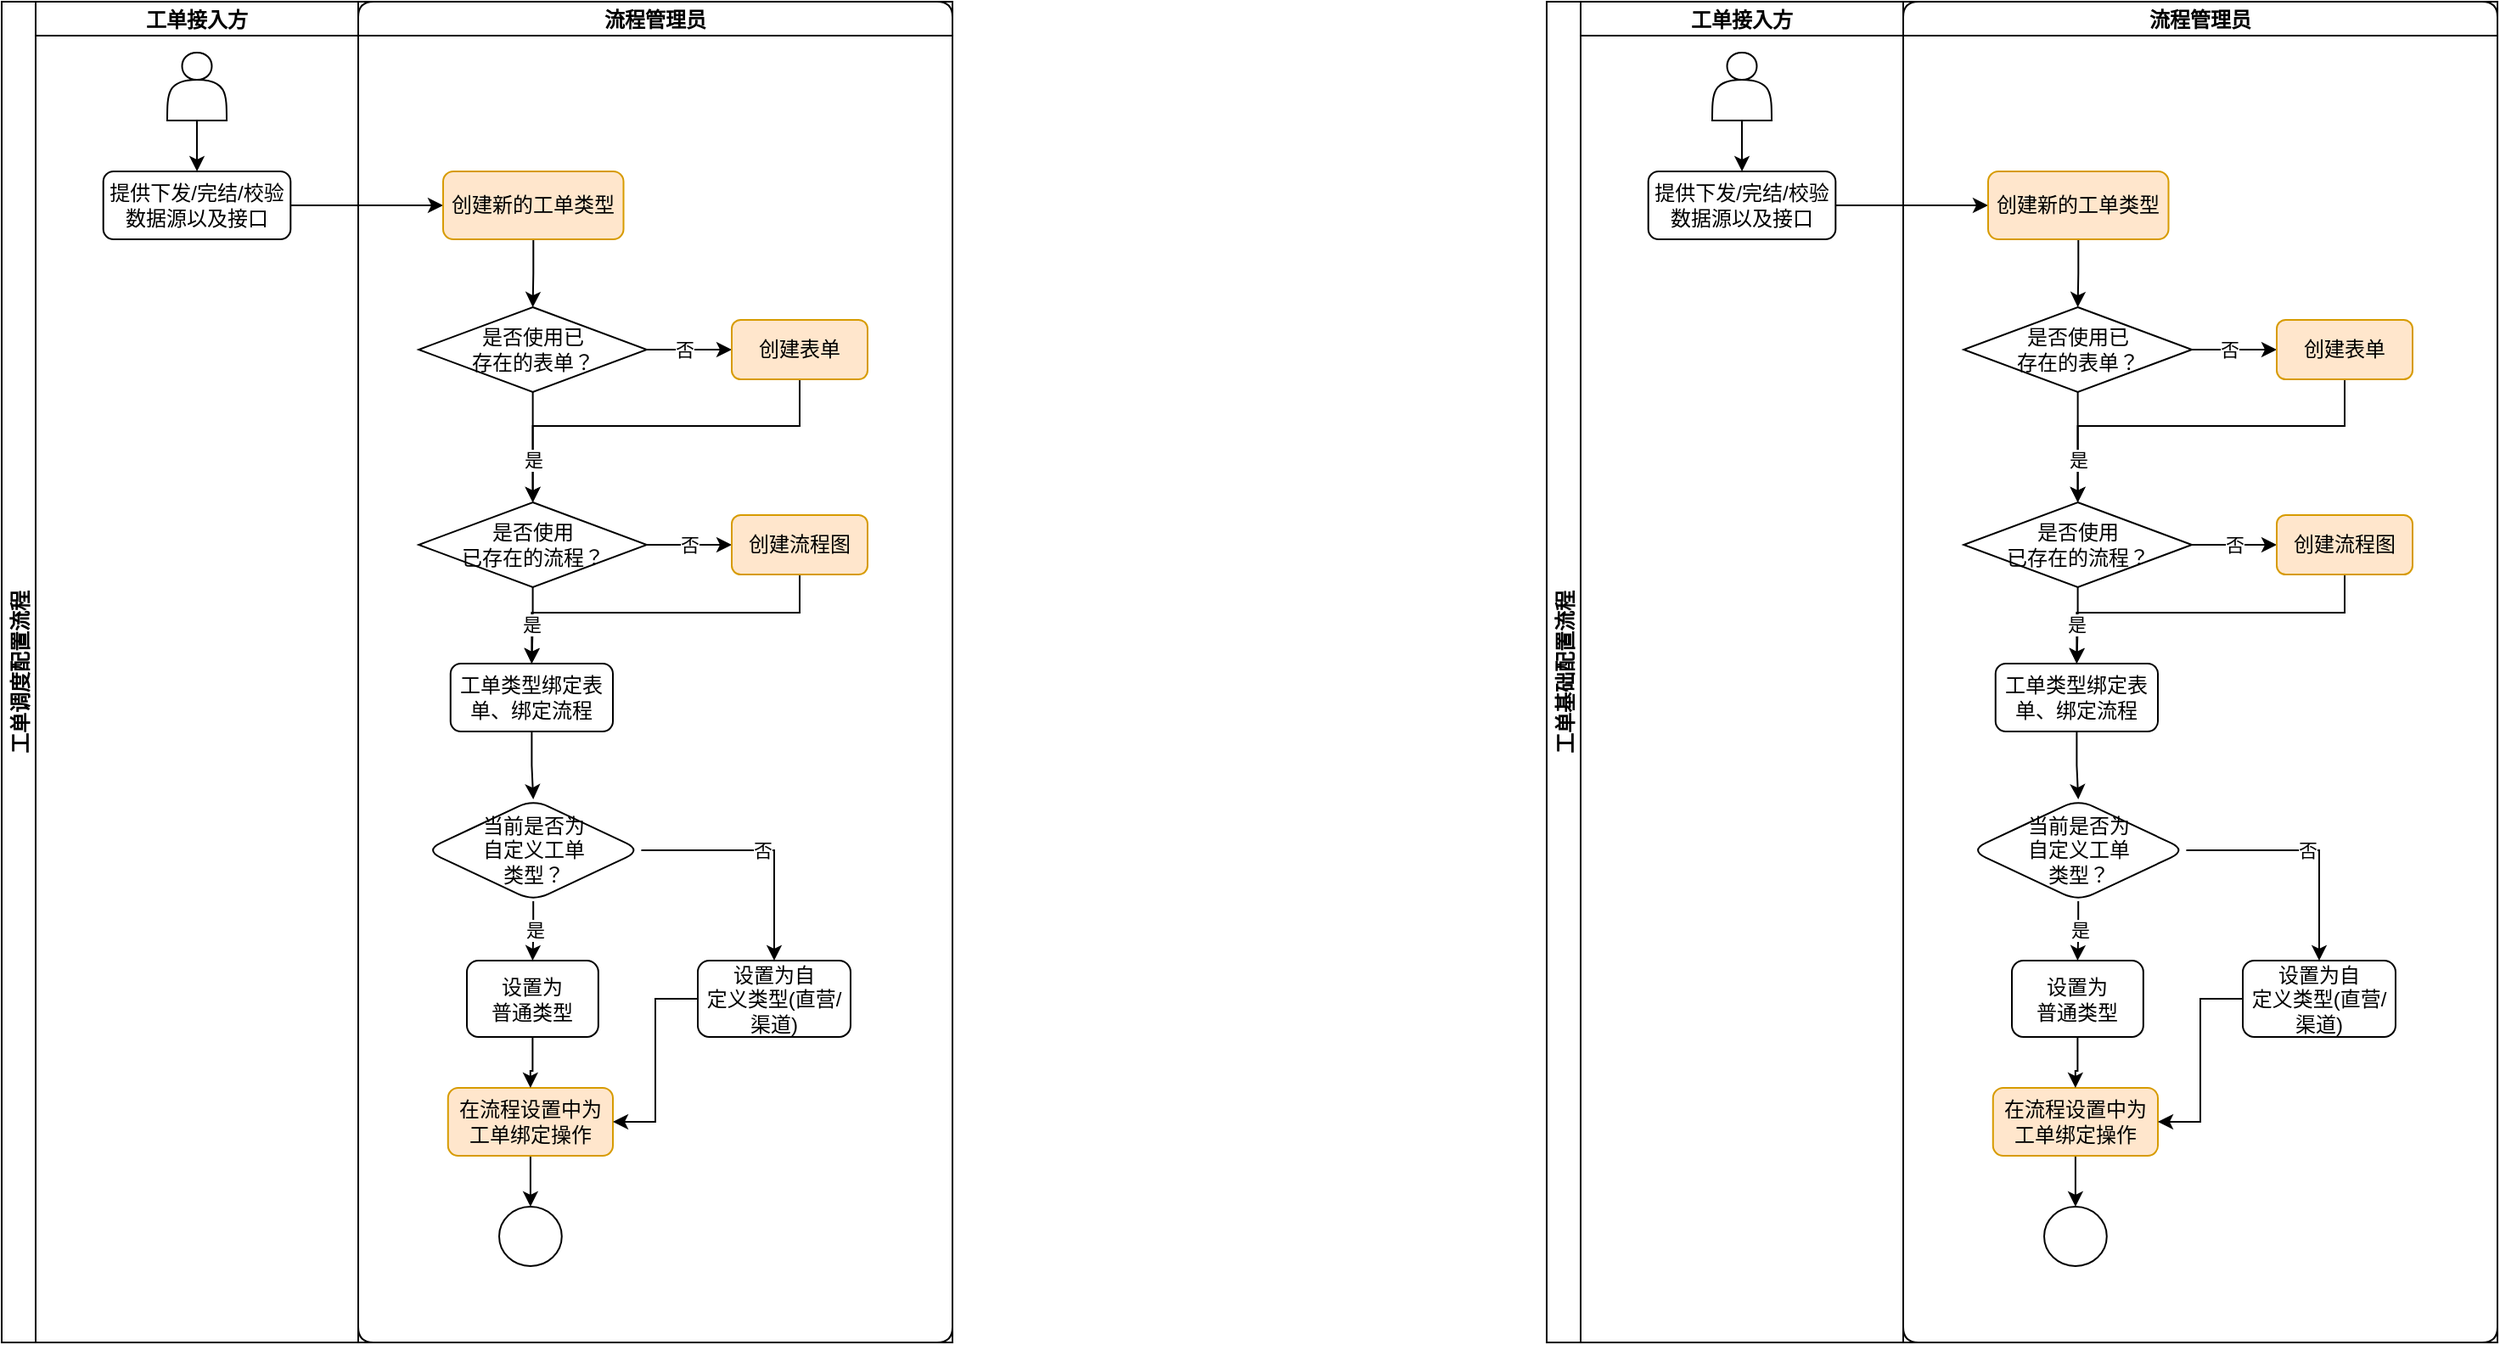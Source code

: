 <mxfile version="21.0.8" type="github">
  <diagram name="第 1 页" id="gxxykPTM1EeHAOy4BDJM">
    <mxGraphModel dx="2562" dy="1120" grid="1" gridSize="10" guides="1" tooltips="1" connect="1" arrows="1" fold="1" page="1" pageScale="1" pageWidth="827" pageHeight="1169" math="0" shadow="0">
      <root>
        <mxCell id="0" />
        <mxCell id="1" parent="0" />
        <mxCell id="7WEZ1o1NPe2onoyEaOFd-10" value="工单调度配置流程" style="swimlane;childLayout=stackLayout;resizeParent=1;resizeParentMax=0;startSize=20;horizontal=0;horizontalStack=1;" vertex="1" parent="1">
          <mxGeometry x="-50" y="120" width="560" height="790" as="geometry">
            <mxRectangle x="140" y="130" width="40" height="140" as="alternateBounds" />
          </mxGeometry>
        </mxCell>
        <mxCell id="7WEZ1o1NPe2onoyEaOFd-11" value="工单接入方" style="swimlane;startSize=20;" vertex="1" parent="7WEZ1o1NPe2onoyEaOFd-10">
          <mxGeometry x="20" width="190" height="790" as="geometry" />
        </mxCell>
        <mxCell id="7WEZ1o1NPe2onoyEaOFd-22" value="" style="edgeStyle=orthogonalEdgeStyle;rounded=0;orthogonalLoop=1;jettySize=auto;html=1;" edge="1" parent="7WEZ1o1NPe2onoyEaOFd-11" source="7WEZ1o1NPe2onoyEaOFd-20" target="7WEZ1o1NPe2onoyEaOFd-21">
          <mxGeometry relative="1" as="geometry" />
        </mxCell>
        <mxCell id="7WEZ1o1NPe2onoyEaOFd-20" value="" style="shape=actor;whiteSpace=wrap;html=1;" vertex="1" parent="7WEZ1o1NPe2onoyEaOFd-11">
          <mxGeometry x="77.5" y="30" width="35" height="40" as="geometry" />
        </mxCell>
        <mxCell id="7WEZ1o1NPe2onoyEaOFd-21" value="提供下发/完结/校验数据源以及接口" style="rounded=1;whiteSpace=wrap;html=1;" vertex="1" parent="7WEZ1o1NPe2onoyEaOFd-11">
          <mxGeometry x="39.85" y="100" width="110.31" height="40" as="geometry" />
        </mxCell>
        <mxCell id="7WEZ1o1NPe2onoyEaOFd-25" style="edgeStyle=orthogonalEdgeStyle;rounded=0;orthogonalLoop=1;jettySize=auto;html=1;" edge="1" parent="7WEZ1o1NPe2onoyEaOFd-10" source="7WEZ1o1NPe2onoyEaOFd-21" target="7WEZ1o1NPe2onoyEaOFd-24">
          <mxGeometry relative="1" as="geometry" />
        </mxCell>
        <mxCell id="7WEZ1o1NPe2onoyEaOFd-12" value="流程管理员" style="swimlane;startSize=20;rounded=1;align=center;" vertex="1" parent="7WEZ1o1NPe2onoyEaOFd-10">
          <mxGeometry x="210" width="350" height="790" as="geometry" />
        </mxCell>
        <mxCell id="7WEZ1o1NPe2onoyEaOFd-28" value="" style="edgeStyle=orthogonalEdgeStyle;rounded=0;orthogonalLoop=1;jettySize=auto;html=1;entryX=0.5;entryY=0;entryDx=0;entryDy=0;" edge="1" parent="7WEZ1o1NPe2onoyEaOFd-12" source="7WEZ1o1NPe2onoyEaOFd-24" target="7WEZ1o1NPe2onoyEaOFd-34">
          <mxGeometry relative="1" as="geometry">
            <mxPoint x="103.125" y="180" as="targetPoint" />
          </mxGeometry>
        </mxCell>
        <mxCell id="7WEZ1o1NPe2onoyEaOFd-24" value="创建新的工单类型" style="rounded=1;whiteSpace=wrap;html=1;fillColor=#ffe6cc;strokeColor=#d79b00;" vertex="1" parent="7WEZ1o1NPe2onoyEaOFd-12">
          <mxGeometry x="50.0" y="100" width="106.25" height="40" as="geometry" />
        </mxCell>
        <mxCell id="7WEZ1o1NPe2onoyEaOFd-38" value="" style="edgeStyle=orthogonalEdgeStyle;rounded=0;orthogonalLoop=1;jettySize=auto;html=1;" edge="1" parent="7WEZ1o1NPe2onoyEaOFd-12" source="7WEZ1o1NPe2onoyEaOFd-34" target="7WEZ1o1NPe2onoyEaOFd-37">
          <mxGeometry relative="1" as="geometry" />
        </mxCell>
        <mxCell id="7WEZ1o1NPe2onoyEaOFd-42" value="否" style="edgeLabel;html=1;align=center;verticalAlign=middle;resizable=0;points=[];" vertex="1" connectable="0" parent="7WEZ1o1NPe2onoyEaOFd-38">
          <mxGeometry x="-0.12" relative="1" as="geometry">
            <mxPoint as="offset" />
          </mxGeometry>
        </mxCell>
        <mxCell id="7WEZ1o1NPe2onoyEaOFd-50" style="edgeStyle=orthogonalEdgeStyle;rounded=0;orthogonalLoop=1;jettySize=auto;html=1;" edge="1" parent="7WEZ1o1NPe2onoyEaOFd-12" source="7WEZ1o1NPe2onoyEaOFd-34" target="7WEZ1o1NPe2onoyEaOFd-35">
          <mxGeometry relative="1" as="geometry" />
        </mxCell>
        <mxCell id="7WEZ1o1NPe2onoyEaOFd-34" value="是否使用已&lt;br&gt;存在的表单？" style="rhombus;whiteSpace=wrap;html=1;" vertex="1" parent="7WEZ1o1NPe2onoyEaOFd-12">
          <mxGeometry x="35.63" y="180" width="134.37" height="50" as="geometry" />
        </mxCell>
        <mxCell id="7WEZ1o1NPe2onoyEaOFd-44" value="否" style="edgeStyle=orthogonalEdgeStyle;rounded=0;orthogonalLoop=1;jettySize=auto;html=1;entryX=0;entryY=0.5;entryDx=0;entryDy=0;entryPerimeter=0;" edge="1" parent="7WEZ1o1NPe2onoyEaOFd-12" source="7WEZ1o1NPe2onoyEaOFd-35" target="7WEZ1o1NPe2onoyEaOFd-45">
          <mxGeometry relative="1" as="geometry">
            <mxPoint x="257.185" y="295" as="targetPoint" />
          </mxGeometry>
        </mxCell>
        <mxCell id="7WEZ1o1NPe2onoyEaOFd-47" value="" style="edgeStyle=orthogonalEdgeStyle;rounded=0;orthogonalLoop=1;jettySize=auto;html=1;" edge="1" parent="7WEZ1o1NPe2onoyEaOFd-12" source="7WEZ1o1NPe2onoyEaOFd-35" target="7WEZ1o1NPe2onoyEaOFd-46">
          <mxGeometry relative="1" as="geometry" />
        </mxCell>
        <mxCell id="7WEZ1o1NPe2onoyEaOFd-35" value="是否使用&lt;br&gt;已存在的流程？" style="rhombus;whiteSpace=wrap;html=1;" vertex="1" parent="7WEZ1o1NPe2onoyEaOFd-12">
          <mxGeometry x="35.63" y="295" width="134.37" height="50" as="geometry" />
        </mxCell>
        <mxCell id="7WEZ1o1NPe2onoyEaOFd-51" style="edgeStyle=orthogonalEdgeStyle;rounded=0;orthogonalLoop=1;jettySize=auto;html=1;entryX=0.5;entryY=0;entryDx=0;entryDy=0;" edge="1" parent="7WEZ1o1NPe2onoyEaOFd-12" source="7WEZ1o1NPe2onoyEaOFd-37" target="7WEZ1o1NPe2onoyEaOFd-35">
          <mxGeometry relative="1" as="geometry">
            <Array as="points">
              <mxPoint x="260" y="250" />
              <mxPoint x="103" y="250" />
            </Array>
          </mxGeometry>
        </mxCell>
        <mxCell id="7WEZ1o1NPe2onoyEaOFd-52" value="是" style="edgeLabel;html=1;align=center;verticalAlign=middle;resizable=0;points=[];" vertex="1" connectable="0" parent="7WEZ1o1NPe2onoyEaOFd-51">
          <mxGeometry x="0.861" y="-1" relative="1" as="geometry">
            <mxPoint x="1" y="-9" as="offset" />
          </mxGeometry>
        </mxCell>
        <mxCell id="7WEZ1o1NPe2onoyEaOFd-37" value="创建表单" style="rounded=1;whiteSpace=wrap;html=1;fillColor=#ffe6cc;strokeColor=#d79b00;" vertex="1" parent="7WEZ1o1NPe2onoyEaOFd-12">
          <mxGeometry x="220" y="187.5" width="80" height="35" as="geometry" />
        </mxCell>
        <mxCell id="7WEZ1o1NPe2onoyEaOFd-48" style="edgeStyle=orthogonalEdgeStyle;rounded=0;orthogonalLoop=1;jettySize=auto;html=1;entryX=0.5;entryY=0;entryDx=0;entryDy=0;" edge="1" parent="7WEZ1o1NPe2onoyEaOFd-12" source="7WEZ1o1NPe2onoyEaOFd-45" target="7WEZ1o1NPe2onoyEaOFd-46">
          <mxGeometry relative="1" as="geometry">
            <Array as="points">
              <mxPoint x="260" y="360" />
              <mxPoint x="103" y="360" />
            </Array>
          </mxGeometry>
        </mxCell>
        <mxCell id="7WEZ1o1NPe2onoyEaOFd-49" value="是" style="edgeLabel;html=1;align=center;verticalAlign=middle;resizable=0;points=[];" vertex="1" connectable="0" parent="7WEZ1o1NPe2onoyEaOFd-48">
          <mxGeometry x="0.782" relative="1" as="geometry">
            <mxPoint as="offset" />
          </mxGeometry>
        </mxCell>
        <mxCell id="7WEZ1o1NPe2onoyEaOFd-45" value="创建流程图" style="rounded=1;whiteSpace=wrap;html=1;fillColor=#ffe6cc;strokeColor=#d79b00;" vertex="1" parent="7WEZ1o1NPe2onoyEaOFd-12">
          <mxGeometry x="220" y="302.5" width="80" height="35" as="geometry" />
        </mxCell>
        <mxCell id="7WEZ1o1NPe2onoyEaOFd-130" value="" style="edgeStyle=orthogonalEdgeStyle;rounded=0;orthogonalLoop=1;jettySize=auto;html=1;" edge="1" parent="7WEZ1o1NPe2onoyEaOFd-12" source="7WEZ1o1NPe2onoyEaOFd-46" target="7WEZ1o1NPe2onoyEaOFd-129">
          <mxGeometry relative="1" as="geometry" />
        </mxCell>
        <mxCell id="7WEZ1o1NPe2onoyEaOFd-46" value="工单类型绑定表单、绑定流程" style="rounded=1;whiteSpace=wrap;html=1;" vertex="1" parent="7WEZ1o1NPe2onoyEaOFd-12">
          <mxGeometry x="54.38" y="390" width="95.62" height="40" as="geometry" />
        </mxCell>
        <mxCell id="7WEZ1o1NPe2onoyEaOFd-128" value="" style="edgeStyle=orthogonalEdgeStyle;rounded=0;orthogonalLoop=1;jettySize=auto;html=1;" edge="1" parent="7WEZ1o1NPe2onoyEaOFd-12" source="7WEZ1o1NPe2onoyEaOFd-61" target="7WEZ1o1NPe2onoyEaOFd-127">
          <mxGeometry relative="1" as="geometry" />
        </mxCell>
        <mxCell id="7WEZ1o1NPe2onoyEaOFd-61" value="在流程设置中为工单绑定操作" style="whiteSpace=wrap;html=1;rounded=1;fillColor=#ffe6cc;strokeColor=#d79b00;" vertex="1" parent="7WEZ1o1NPe2onoyEaOFd-12">
          <mxGeometry x="52.89" y="640" width="97.11" height="40" as="geometry" />
        </mxCell>
        <mxCell id="7WEZ1o1NPe2onoyEaOFd-127" value="" style="ellipse;whiteSpace=wrap;html=1;rounded=1;" vertex="1" parent="7WEZ1o1NPe2onoyEaOFd-12">
          <mxGeometry x="83.01" y="710" width="36.88" height="35" as="geometry" />
        </mxCell>
        <mxCell id="7WEZ1o1NPe2onoyEaOFd-132" value="" style="edgeStyle=orthogonalEdgeStyle;rounded=0;orthogonalLoop=1;jettySize=auto;html=1;" edge="1" parent="7WEZ1o1NPe2onoyEaOFd-12" source="7WEZ1o1NPe2onoyEaOFd-129" target="7WEZ1o1NPe2onoyEaOFd-131">
          <mxGeometry relative="1" as="geometry" />
        </mxCell>
        <mxCell id="7WEZ1o1NPe2onoyEaOFd-137" value="否" style="edgeLabel;html=1;align=center;verticalAlign=middle;resizable=0;points=[];" vertex="1" connectable="0" parent="7WEZ1o1NPe2onoyEaOFd-132">
          <mxGeometry x="-0.011" relative="1" as="geometry">
            <mxPoint as="offset" />
          </mxGeometry>
        </mxCell>
        <mxCell id="7WEZ1o1NPe2onoyEaOFd-135" value="" style="edgeStyle=orthogonalEdgeStyle;rounded=0;orthogonalLoop=1;jettySize=auto;html=1;" edge="1" parent="7WEZ1o1NPe2onoyEaOFd-12" source="7WEZ1o1NPe2onoyEaOFd-129" target="7WEZ1o1NPe2onoyEaOFd-134">
          <mxGeometry relative="1" as="geometry" />
        </mxCell>
        <mxCell id="7WEZ1o1NPe2onoyEaOFd-136" value="是" style="edgeLabel;html=1;align=center;verticalAlign=middle;resizable=0;points=[];" vertex="1" connectable="0" parent="7WEZ1o1NPe2onoyEaOFd-135">
          <mxGeometry x="-0.235" y="1" relative="1" as="geometry">
            <mxPoint y="3" as="offset" />
          </mxGeometry>
        </mxCell>
        <mxCell id="7WEZ1o1NPe2onoyEaOFd-129" value="当前是否为&lt;br&gt;自定义工单&lt;br&gt;类型？" style="rhombus;whiteSpace=wrap;html=1;rounded=1;" vertex="1" parent="7WEZ1o1NPe2onoyEaOFd-12">
          <mxGeometry x="39.53" y="470" width="127.19" height="60" as="geometry" />
        </mxCell>
        <mxCell id="7WEZ1o1NPe2onoyEaOFd-140" style="edgeStyle=orthogonalEdgeStyle;rounded=0;orthogonalLoop=1;jettySize=auto;html=1;entryX=1;entryY=0.5;entryDx=0;entryDy=0;" edge="1" parent="7WEZ1o1NPe2onoyEaOFd-12" source="7WEZ1o1NPe2onoyEaOFd-131" target="7WEZ1o1NPe2onoyEaOFd-61">
          <mxGeometry relative="1" as="geometry" />
        </mxCell>
        <mxCell id="7WEZ1o1NPe2onoyEaOFd-131" value="设置为自&lt;br&gt;定义类型(直营/渠道)" style="whiteSpace=wrap;html=1;rounded=1;" vertex="1" parent="7WEZ1o1NPe2onoyEaOFd-12">
          <mxGeometry x="200" y="565" width="89.99" height="45" as="geometry" />
        </mxCell>
        <mxCell id="7WEZ1o1NPe2onoyEaOFd-138" style="edgeStyle=orthogonalEdgeStyle;rounded=0;orthogonalLoop=1;jettySize=auto;html=1;entryX=0.5;entryY=0;entryDx=0;entryDy=0;" edge="1" parent="7WEZ1o1NPe2onoyEaOFd-12" source="7WEZ1o1NPe2onoyEaOFd-134" target="7WEZ1o1NPe2onoyEaOFd-61">
          <mxGeometry relative="1" as="geometry" />
        </mxCell>
        <mxCell id="7WEZ1o1NPe2onoyEaOFd-134" value="设置为&lt;br&gt;普通类型" style="whiteSpace=wrap;html=1;rounded=1;" vertex="1" parent="7WEZ1o1NPe2onoyEaOFd-12">
          <mxGeometry x="64" y="565" width="77.42" height="45" as="geometry" />
        </mxCell>
        <mxCell id="7WEZ1o1NPe2onoyEaOFd-183" value="工单基础配置流程" style="swimlane;childLayout=stackLayout;resizeParent=1;resizeParentMax=0;startSize=20;horizontal=0;horizontalStack=1;" vertex="1" parent="1">
          <mxGeometry x="860" y="120" width="560" height="790" as="geometry">
            <mxRectangle x="140" y="130" width="40" height="140" as="alternateBounds" />
          </mxGeometry>
        </mxCell>
        <mxCell id="7WEZ1o1NPe2onoyEaOFd-184" value="工单接入方" style="swimlane;startSize=20;" vertex="1" parent="7WEZ1o1NPe2onoyEaOFd-183">
          <mxGeometry x="20" width="190" height="790" as="geometry" />
        </mxCell>
        <mxCell id="7WEZ1o1NPe2onoyEaOFd-185" value="" style="edgeStyle=orthogonalEdgeStyle;rounded=0;orthogonalLoop=1;jettySize=auto;html=1;" edge="1" parent="7WEZ1o1NPe2onoyEaOFd-184" source="7WEZ1o1NPe2onoyEaOFd-186" target="7WEZ1o1NPe2onoyEaOFd-187">
          <mxGeometry relative="1" as="geometry" />
        </mxCell>
        <mxCell id="7WEZ1o1NPe2onoyEaOFd-186" value="" style="shape=actor;whiteSpace=wrap;html=1;" vertex="1" parent="7WEZ1o1NPe2onoyEaOFd-184">
          <mxGeometry x="77.5" y="30" width="35" height="40" as="geometry" />
        </mxCell>
        <mxCell id="7WEZ1o1NPe2onoyEaOFd-187" value="提供下发/完结/校验数据源以及接口" style="rounded=1;whiteSpace=wrap;html=1;" vertex="1" parent="7WEZ1o1NPe2onoyEaOFd-184">
          <mxGeometry x="39.85" y="100" width="110.31" height="40" as="geometry" />
        </mxCell>
        <mxCell id="7WEZ1o1NPe2onoyEaOFd-188" style="edgeStyle=orthogonalEdgeStyle;rounded=0;orthogonalLoop=1;jettySize=auto;html=1;" edge="1" parent="7WEZ1o1NPe2onoyEaOFd-183" source="7WEZ1o1NPe2onoyEaOFd-187" target="7WEZ1o1NPe2onoyEaOFd-191">
          <mxGeometry relative="1" as="geometry" />
        </mxCell>
        <mxCell id="7WEZ1o1NPe2onoyEaOFd-189" value="流程管理员" style="swimlane;startSize=20;rounded=1;align=center;" vertex="1" parent="7WEZ1o1NPe2onoyEaOFd-183">
          <mxGeometry x="210" width="350" height="790" as="geometry" />
        </mxCell>
        <mxCell id="7WEZ1o1NPe2onoyEaOFd-190" value="" style="edgeStyle=orthogonalEdgeStyle;rounded=0;orthogonalLoop=1;jettySize=auto;html=1;entryX=0.5;entryY=0;entryDx=0;entryDy=0;" edge="1" parent="7WEZ1o1NPe2onoyEaOFd-189" source="7WEZ1o1NPe2onoyEaOFd-191" target="7WEZ1o1NPe2onoyEaOFd-195">
          <mxGeometry relative="1" as="geometry">
            <mxPoint x="103.125" y="180" as="targetPoint" />
          </mxGeometry>
        </mxCell>
        <mxCell id="7WEZ1o1NPe2onoyEaOFd-191" value="创建新的工单类型" style="rounded=1;whiteSpace=wrap;html=1;fillColor=#ffe6cc;strokeColor=#d79b00;" vertex="1" parent="7WEZ1o1NPe2onoyEaOFd-189">
          <mxGeometry x="50.0" y="100" width="106.25" height="40" as="geometry" />
        </mxCell>
        <mxCell id="7WEZ1o1NPe2onoyEaOFd-192" value="" style="edgeStyle=orthogonalEdgeStyle;rounded=0;orthogonalLoop=1;jettySize=auto;html=1;" edge="1" parent="7WEZ1o1NPe2onoyEaOFd-189" source="7WEZ1o1NPe2onoyEaOFd-195" target="7WEZ1o1NPe2onoyEaOFd-201">
          <mxGeometry relative="1" as="geometry" />
        </mxCell>
        <mxCell id="7WEZ1o1NPe2onoyEaOFd-193" value="否" style="edgeLabel;html=1;align=center;verticalAlign=middle;resizable=0;points=[];" vertex="1" connectable="0" parent="7WEZ1o1NPe2onoyEaOFd-192">
          <mxGeometry x="-0.12" relative="1" as="geometry">
            <mxPoint as="offset" />
          </mxGeometry>
        </mxCell>
        <mxCell id="7WEZ1o1NPe2onoyEaOFd-194" style="edgeStyle=orthogonalEdgeStyle;rounded=0;orthogonalLoop=1;jettySize=auto;html=1;" edge="1" parent="7WEZ1o1NPe2onoyEaOFd-189" source="7WEZ1o1NPe2onoyEaOFd-195" target="7WEZ1o1NPe2onoyEaOFd-198">
          <mxGeometry relative="1" as="geometry" />
        </mxCell>
        <mxCell id="7WEZ1o1NPe2onoyEaOFd-195" value="是否使用已&lt;br&gt;存在的表单？" style="rhombus;whiteSpace=wrap;html=1;" vertex="1" parent="7WEZ1o1NPe2onoyEaOFd-189">
          <mxGeometry x="35.63" y="180" width="134.37" height="50" as="geometry" />
        </mxCell>
        <mxCell id="7WEZ1o1NPe2onoyEaOFd-196" value="否" style="edgeStyle=orthogonalEdgeStyle;rounded=0;orthogonalLoop=1;jettySize=auto;html=1;entryX=0;entryY=0.5;entryDx=0;entryDy=0;entryPerimeter=0;" edge="1" parent="7WEZ1o1NPe2onoyEaOFd-189" source="7WEZ1o1NPe2onoyEaOFd-198" target="7WEZ1o1NPe2onoyEaOFd-204">
          <mxGeometry relative="1" as="geometry">
            <mxPoint x="257.185" y="295" as="targetPoint" />
          </mxGeometry>
        </mxCell>
        <mxCell id="7WEZ1o1NPe2onoyEaOFd-197" value="" style="edgeStyle=orthogonalEdgeStyle;rounded=0;orthogonalLoop=1;jettySize=auto;html=1;" edge="1" parent="7WEZ1o1NPe2onoyEaOFd-189" source="7WEZ1o1NPe2onoyEaOFd-198" target="7WEZ1o1NPe2onoyEaOFd-206">
          <mxGeometry relative="1" as="geometry" />
        </mxCell>
        <mxCell id="7WEZ1o1NPe2onoyEaOFd-198" value="是否使用&lt;br&gt;已存在的流程？" style="rhombus;whiteSpace=wrap;html=1;" vertex="1" parent="7WEZ1o1NPe2onoyEaOFd-189">
          <mxGeometry x="35.63" y="295" width="134.37" height="50" as="geometry" />
        </mxCell>
        <mxCell id="7WEZ1o1NPe2onoyEaOFd-199" style="edgeStyle=orthogonalEdgeStyle;rounded=0;orthogonalLoop=1;jettySize=auto;html=1;entryX=0.5;entryY=0;entryDx=0;entryDy=0;" edge="1" parent="7WEZ1o1NPe2onoyEaOFd-189" source="7WEZ1o1NPe2onoyEaOFd-201" target="7WEZ1o1NPe2onoyEaOFd-198">
          <mxGeometry relative="1" as="geometry">
            <Array as="points">
              <mxPoint x="260" y="250" />
              <mxPoint x="103" y="250" />
            </Array>
          </mxGeometry>
        </mxCell>
        <mxCell id="7WEZ1o1NPe2onoyEaOFd-200" value="是" style="edgeLabel;html=1;align=center;verticalAlign=middle;resizable=0;points=[];" vertex="1" connectable="0" parent="7WEZ1o1NPe2onoyEaOFd-199">
          <mxGeometry x="0.861" y="-1" relative="1" as="geometry">
            <mxPoint x="1" y="-9" as="offset" />
          </mxGeometry>
        </mxCell>
        <mxCell id="7WEZ1o1NPe2onoyEaOFd-201" value="创建表单" style="rounded=1;whiteSpace=wrap;html=1;fillColor=#ffe6cc;strokeColor=#d79b00;" vertex="1" parent="7WEZ1o1NPe2onoyEaOFd-189">
          <mxGeometry x="220" y="187.5" width="80" height="35" as="geometry" />
        </mxCell>
        <mxCell id="7WEZ1o1NPe2onoyEaOFd-202" style="edgeStyle=orthogonalEdgeStyle;rounded=0;orthogonalLoop=1;jettySize=auto;html=1;entryX=0.5;entryY=0;entryDx=0;entryDy=0;" edge="1" parent="7WEZ1o1NPe2onoyEaOFd-189" source="7WEZ1o1NPe2onoyEaOFd-204" target="7WEZ1o1NPe2onoyEaOFd-206">
          <mxGeometry relative="1" as="geometry">
            <Array as="points">
              <mxPoint x="260" y="360" />
              <mxPoint x="103" y="360" />
            </Array>
          </mxGeometry>
        </mxCell>
        <mxCell id="7WEZ1o1NPe2onoyEaOFd-203" value="是" style="edgeLabel;html=1;align=center;verticalAlign=middle;resizable=0;points=[];" vertex="1" connectable="0" parent="7WEZ1o1NPe2onoyEaOFd-202">
          <mxGeometry x="0.782" relative="1" as="geometry">
            <mxPoint as="offset" />
          </mxGeometry>
        </mxCell>
        <mxCell id="7WEZ1o1NPe2onoyEaOFd-204" value="创建流程图" style="rounded=1;whiteSpace=wrap;html=1;fillColor=#ffe6cc;strokeColor=#d79b00;" vertex="1" parent="7WEZ1o1NPe2onoyEaOFd-189">
          <mxGeometry x="220" y="302.5" width="80" height="35" as="geometry" />
        </mxCell>
        <mxCell id="7WEZ1o1NPe2onoyEaOFd-205" value="" style="edgeStyle=orthogonalEdgeStyle;rounded=0;orthogonalLoop=1;jettySize=auto;html=1;" edge="1" parent="7WEZ1o1NPe2onoyEaOFd-189" source="7WEZ1o1NPe2onoyEaOFd-206" target="7WEZ1o1NPe2onoyEaOFd-214">
          <mxGeometry relative="1" as="geometry" />
        </mxCell>
        <mxCell id="7WEZ1o1NPe2onoyEaOFd-206" value="工单类型绑定表单、绑定流程" style="rounded=1;whiteSpace=wrap;html=1;" vertex="1" parent="7WEZ1o1NPe2onoyEaOFd-189">
          <mxGeometry x="54.38" y="390" width="95.62" height="40" as="geometry" />
        </mxCell>
        <mxCell id="7WEZ1o1NPe2onoyEaOFd-207" value="" style="edgeStyle=orthogonalEdgeStyle;rounded=0;orthogonalLoop=1;jettySize=auto;html=1;" edge="1" parent="7WEZ1o1NPe2onoyEaOFd-189" source="7WEZ1o1NPe2onoyEaOFd-208" target="7WEZ1o1NPe2onoyEaOFd-209">
          <mxGeometry relative="1" as="geometry" />
        </mxCell>
        <mxCell id="7WEZ1o1NPe2onoyEaOFd-208" value="在流程设置中为工单绑定操作" style="whiteSpace=wrap;html=1;rounded=1;fillColor=#ffe6cc;strokeColor=#d79b00;" vertex="1" parent="7WEZ1o1NPe2onoyEaOFd-189">
          <mxGeometry x="52.89" y="640" width="97.11" height="40" as="geometry" />
        </mxCell>
        <mxCell id="7WEZ1o1NPe2onoyEaOFd-209" value="" style="ellipse;whiteSpace=wrap;html=1;rounded=1;" vertex="1" parent="7WEZ1o1NPe2onoyEaOFd-189">
          <mxGeometry x="83.01" y="710" width="36.88" height="35" as="geometry" />
        </mxCell>
        <mxCell id="7WEZ1o1NPe2onoyEaOFd-210" value="" style="edgeStyle=orthogonalEdgeStyle;rounded=0;orthogonalLoop=1;jettySize=auto;html=1;" edge="1" parent="7WEZ1o1NPe2onoyEaOFd-189" source="7WEZ1o1NPe2onoyEaOFd-214" target="7WEZ1o1NPe2onoyEaOFd-216">
          <mxGeometry relative="1" as="geometry" />
        </mxCell>
        <mxCell id="7WEZ1o1NPe2onoyEaOFd-211" value="否" style="edgeLabel;html=1;align=center;verticalAlign=middle;resizable=0;points=[];" vertex="1" connectable="0" parent="7WEZ1o1NPe2onoyEaOFd-210">
          <mxGeometry x="-0.011" relative="1" as="geometry">
            <mxPoint as="offset" />
          </mxGeometry>
        </mxCell>
        <mxCell id="7WEZ1o1NPe2onoyEaOFd-212" value="" style="edgeStyle=orthogonalEdgeStyle;rounded=0;orthogonalLoop=1;jettySize=auto;html=1;" edge="1" parent="7WEZ1o1NPe2onoyEaOFd-189" source="7WEZ1o1NPe2onoyEaOFd-214" target="7WEZ1o1NPe2onoyEaOFd-218">
          <mxGeometry relative="1" as="geometry" />
        </mxCell>
        <mxCell id="7WEZ1o1NPe2onoyEaOFd-213" value="是" style="edgeLabel;html=1;align=center;verticalAlign=middle;resizable=0;points=[];" vertex="1" connectable="0" parent="7WEZ1o1NPe2onoyEaOFd-212">
          <mxGeometry x="-0.235" y="1" relative="1" as="geometry">
            <mxPoint y="3" as="offset" />
          </mxGeometry>
        </mxCell>
        <mxCell id="7WEZ1o1NPe2onoyEaOFd-214" value="当前是否为&lt;br&gt;自定义工单&lt;br&gt;类型？" style="rhombus;whiteSpace=wrap;html=1;rounded=1;" vertex="1" parent="7WEZ1o1NPe2onoyEaOFd-189">
          <mxGeometry x="39.53" y="470" width="127.19" height="60" as="geometry" />
        </mxCell>
        <mxCell id="7WEZ1o1NPe2onoyEaOFd-215" style="edgeStyle=orthogonalEdgeStyle;rounded=0;orthogonalLoop=1;jettySize=auto;html=1;entryX=1;entryY=0.5;entryDx=0;entryDy=0;" edge="1" parent="7WEZ1o1NPe2onoyEaOFd-189" source="7WEZ1o1NPe2onoyEaOFd-216" target="7WEZ1o1NPe2onoyEaOFd-208">
          <mxGeometry relative="1" as="geometry" />
        </mxCell>
        <mxCell id="7WEZ1o1NPe2onoyEaOFd-216" value="设置为自&lt;br&gt;定义类型(直营/渠道)" style="whiteSpace=wrap;html=1;rounded=1;" vertex="1" parent="7WEZ1o1NPe2onoyEaOFd-189">
          <mxGeometry x="200" y="565" width="89.99" height="45" as="geometry" />
        </mxCell>
        <mxCell id="7WEZ1o1NPe2onoyEaOFd-217" style="edgeStyle=orthogonalEdgeStyle;rounded=0;orthogonalLoop=1;jettySize=auto;html=1;entryX=0.5;entryY=0;entryDx=0;entryDy=0;" edge="1" parent="7WEZ1o1NPe2onoyEaOFd-189" source="7WEZ1o1NPe2onoyEaOFd-218" target="7WEZ1o1NPe2onoyEaOFd-208">
          <mxGeometry relative="1" as="geometry" />
        </mxCell>
        <mxCell id="7WEZ1o1NPe2onoyEaOFd-218" value="设置为&lt;br&gt;普通类型" style="whiteSpace=wrap;html=1;rounded=1;" vertex="1" parent="7WEZ1o1NPe2onoyEaOFd-189">
          <mxGeometry x="64" y="565" width="77.42" height="45" as="geometry" />
        </mxCell>
      </root>
    </mxGraphModel>
  </diagram>
</mxfile>
